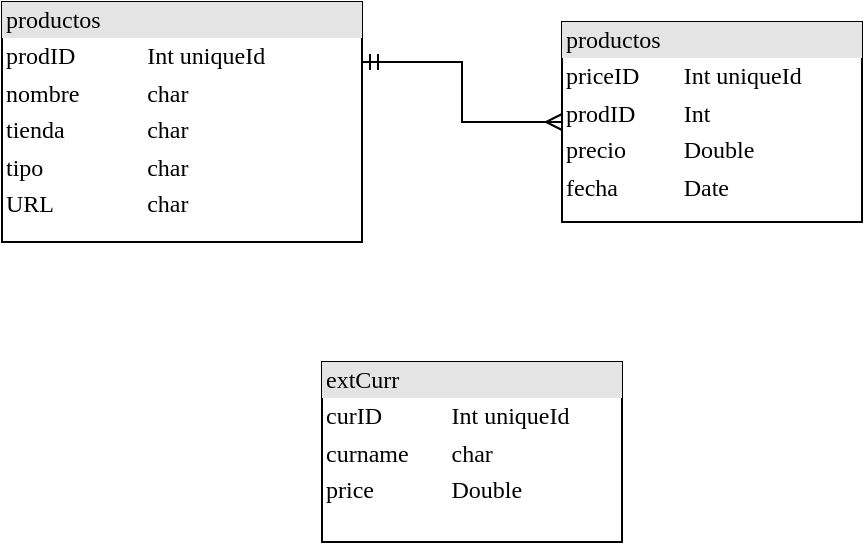 <mxfile version="21.7.5" type="github">
  <diagram name="Page-1" id="2ca16b54-16f6-2749-3443-fa8db7711227">
    <mxGraphModel dx="1011" dy="691" grid="1" gridSize="10" guides="1" tooltips="1" connect="1" arrows="1" fold="1" page="1" pageScale="1" pageWidth="1100" pageHeight="850" background="none" math="0" shadow="0">
      <root>
        <mxCell id="0" />
        <mxCell id="1" parent="0" />
        <mxCell id="2ed32ef02a7f4228-1" value="&lt;div style=&quot;box-sizing:border-box;width:100%;background:#e4e4e4;padding:2px;&quot;&gt;productos&lt;/div&gt;&lt;table style=&quot;width:100%;font-size:1em;&quot; cellpadding=&quot;2&quot; cellspacing=&quot;0&quot;&gt;&lt;tbody&gt;&lt;tr&gt;&lt;td&gt;priceID&lt;br&gt;&lt;/td&gt;&lt;td&gt;Int uniqueId&lt;/td&gt;&lt;/tr&gt;&lt;tr&gt;&lt;td&gt;prodID&lt;br&gt;&lt;/td&gt;&lt;td&gt;Int&lt;br&gt;&lt;/td&gt;&lt;/tr&gt;&lt;tr&gt;&lt;td&gt;precio&lt;br&gt;&lt;/td&gt;&lt;td&gt;Double&lt;br&gt;&lt;/td&gt;&lt;/tr&gt;&lt;tr&gt;&lt;td&gt;fecha&lt;br&gt;&lt;/td&gt;&lt;td&gt;Date&lt;br&gt;&lt;/td&gt;&lt;/tr&gt;&lt;/tbody&gt;&lt;/table&gt;" style="verticalAlign=top;align=left;overflow=fill;html=1;rounded=0;shadow=0;comic=0;labelBackgroundColor=none;strokeWidth=1;fontFamily=Verdana;fontSize=12" parent="1" vertex="1">
          <mxGeometry x="330" y="210" width="150" height="100" as="geometry" />
        </mxCell>
        <mxCell id="0AyHNGlaYuL1A5BEGDpr-4" style="edgeStyle=orthogonalEdgeStyle;rounded=0;orthogonalLoop=1;jettySize=auto;html=1;exitX=1;exitY=0.25;exitDx=0;exitDy=0;endArrow=ERmany;endFill=0;startArrow=ERmandOne;startFill=0;" edge="1" parent="1" source="2ed32ef02a7f4228-2" target="2ed32ef02a7f4228-1">
          <mxGeometry relative="1" as="geometry" />
        </mxCell>
        <mxCell id="2ed32ef02a7f4228-2" value="&lt;div style=&quot;box-sizing: border-box ; width: 100% ; background: #e4e4e4 ; padding: 2px&quot;&gt;productos&lt;br&gt;&lt;/div&gt;&lt;table style=&quot;width: 100% ; font-size: 1em&quot; cellpadding=&quot;2&quot; cellspacing=&quot;0&quot;&gt;&lt;tbody&gt;&lt;tr&gt;&lt;td&gt;prodID&lt;br&gt;&lt;/td&gt;&lt;td&gt;Int uniqueId&lt;/td&gt;&lt;/tr&gt;&lt;tr&gt;&lt;td&gt;nombre&lt;br&gt;&lt;/td&gt;&lt;td&gt;char&lt;br&gt;&lt;/td&gt;&lt;/tr&gt;&lt;tr&gt;&lt;td&gt;tienda&lt;br&gt;&lt;/td&gt;&lt;td&gt;char&lt;br&gt;&lt;/td&gt;&lt;/tr&gt;&lt;tr&gt;&lt;td&gt;tipo&lt;br&gt;&lt;/td&gt;&lt;td&gt;char&lt;br&gt;&lt;/td&gt;&lt;/tr&gt;&lt;tr&gt;&lt;td&gt;URL&lt;br&gt;&lt;/td&gt;&lt;td&gt;char&lt;br&gt;&lt;/td&gt;&lt;/tr&gt;&lt;/tbody&gt;&lt;/table&gt;" style="verticalAlign=top;align=left;overflow=fill;html=1;rounded=0;shadow=0;comic=0;labelBackgroundColor=none;strokeWidth=1;fontFamily=Verdana;fontSize=12" parent="1" vertex="1">
          <mxGeometry x="50" y="200" width="180" height="120" as="geometry" />
        </mxCell>
        <mxCell id="2ed32ef02a7f4228-11" value="&lt;div style=&quot;box-sizing:border-box;width:100%;background:#e4e4e4;padding:2px;&quot;&gt;extCurr&lt;/div&gt;&lt;table style=&quot;width:100%;font-size:1em;&quot; cellpadding=&quot;2&quot; cellspacing=&quot;0&quot;&gt;&lt;tbody&gt;&lt;tr&gt;&lt;td&gt;curID&lt;br&gt;&lt;/td&gt;&lt;td&gt;Int uniqueId&lt;/td&gt;&lt;/tr&gt;&lt;tr&gt;&lt;td&gt;curname&lt;br&gt;&lt;/td&gt;&lt;td&gt;char&lt;br&gt;&lt;/td&gt;&lt;/tr&gt;&lt;tr&gt;&lt;td&gt;price&lt;br&gt;&lt;/td&gt;&lt;td&gt;Double&lt;br&gt;&lt;/td&gt;&lt;/tr&gt;&lt;/tbody&gt;&lt;/table&gt;" style="verticalAlign=top;align=left;overflow=fill;html=1;rounded=0;shadow=0;comic=0;labelBackgroundColor=none;strokeWidth=1;fontFamily=Verdana;fontSize=12" parent="1" vertex="1">
          <mxGeometry x="210" y="380" width="150" height="90" as="geometry" />
        </mxCell>
      </root>
    </mxGraphModel>
  </diagram>
</mxfile>
